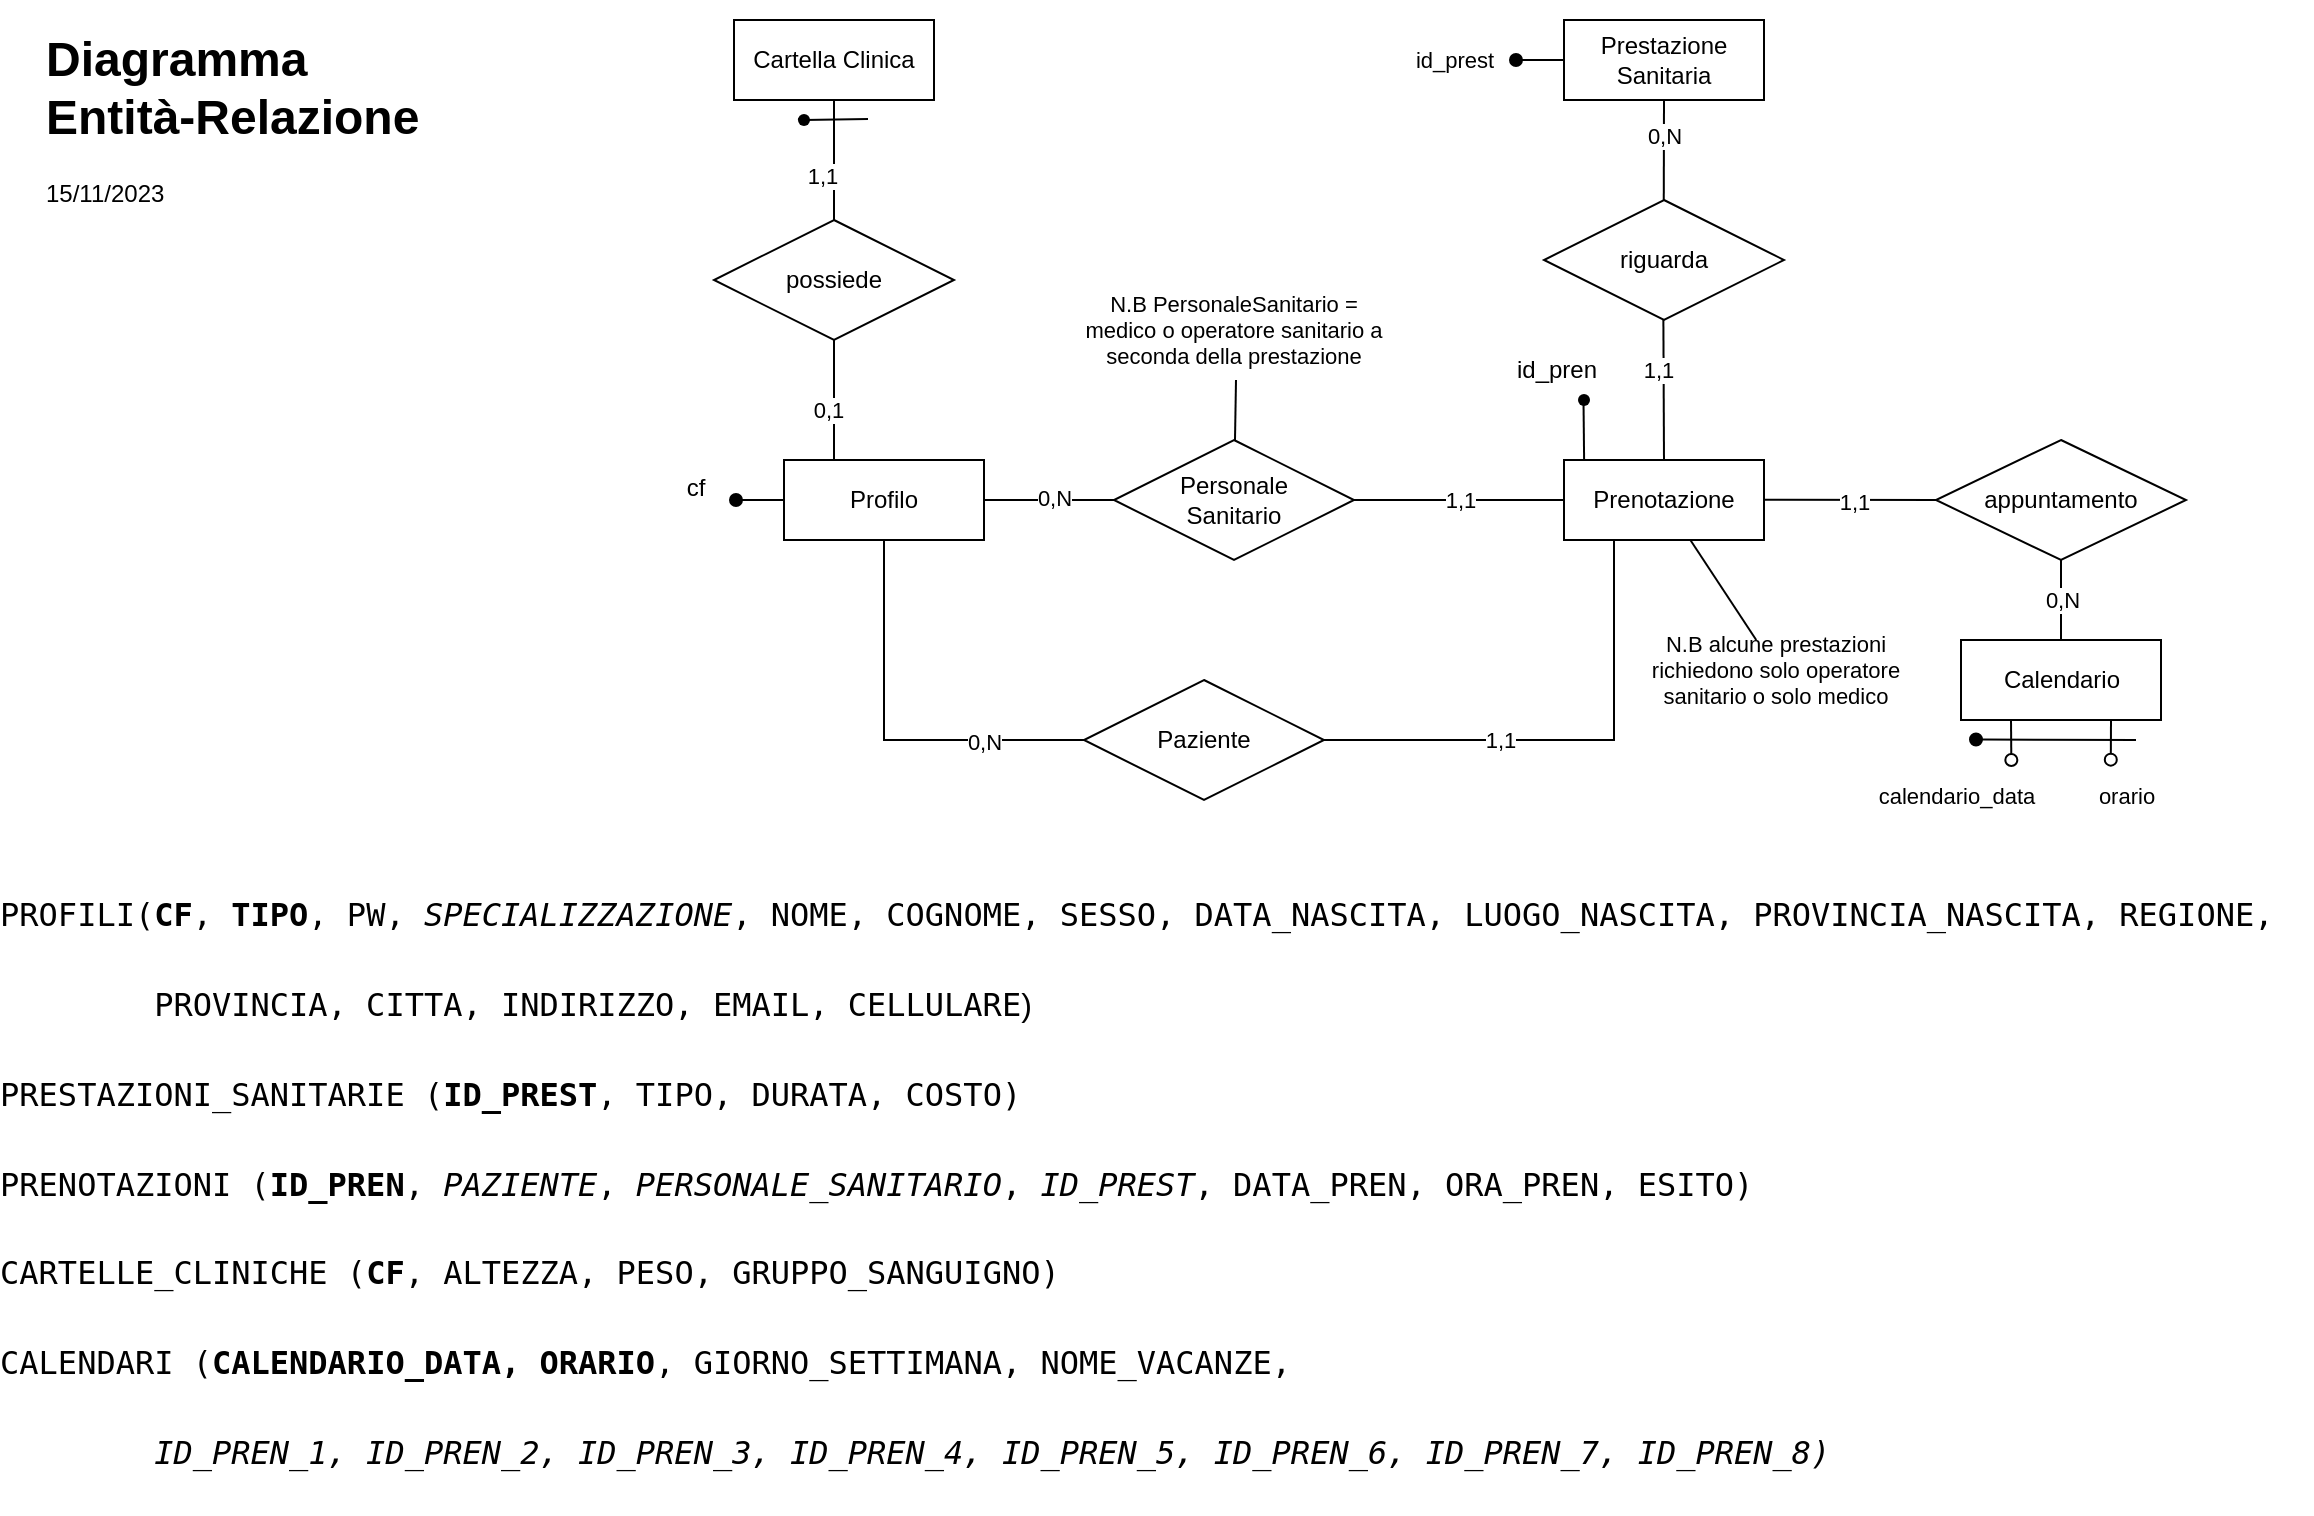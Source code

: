 <mxfile version="22.1.1" type="device">
  <diagram id="R2lEEEUBdFMjLlhIrx00" name="Page-1">
    <mxGraphModel dx="1050" dy="3003" grid="1" gridSize="10" guides="1" tooltips="1" connect="1" arrows="1" fold="1" page="1" pageScale="1" pageWidth="1169" pageHeight="827" math="0" shadow="0" extFonts="Permanent Marker^https://fonts.googleapis.com/css?family=Permanent+Marker">
      <root>
        <mxCell id="0" />
        <mxCell id="1" parent="0" />
        <mxCell id="ptyOjPC2TLaYeKYCXXiq-3" value="&lt;p style=&quot;line-height: 90%;&quot;&gt;&lt;/p&gt;&lt;pre style=&quot;text-align: left; line-height: 180%; font-size: 16px;&quot;&gt;&lt;font style=&quot;font-size: 16px;&quot;&gt;&lt;br&gt;&lt;font style=&quot;font-size: 16px;&quot;&gt;PROFILI(&lt;/font&gt;&lt;b style=&quot;background-color: initial; border-color: var(--border-color);&quot;&gt;CF&lt;/b&gt;&lt;span style=&quot;background-color: initial; border-color: var(--border-color);&quot;&gt;,&amp;nbsp;&lt;/span&gt;&lt;span style=&quot;background-color: initial;&quot;&gt;&lt;b&gt;TIPO&lt;/b&gt;,&lt;/span&gt; PW,&amp;nbsp;&lt;i&gt;SPECIALIZZAZIONE&lt;/i&gt;, &lt;span style=&quot;background-color: initial;&quot;&gt;NOME, COGNOME, SESSO, DATA_NASCITA, LUOGO_NASCITA, PROVINCIA_NASCITA,&amp;nbsp;&lt;/span&gt;&lt;span style=&quot;background-color: initial;&quot;&gt;REGIONE,&lt;span style=&quot;white-space: pre;&quot;&gt;&#x9;&lt;/span&gt;&lt;/span&gt;&lt;/font&gt;&lt;/pre&gt;&lt;pre style=&quot;text-align: left; line-height: 180%; font-size: 16px;&quot;&gt;&lt;font style=&quot;font-size: 16px;&quot;&gt;&lt;span style=&quot;white-space: pre;&quot;&gt;&#x9;&lt;/span&gt;PROVINCIA, CITTA, INDIRIZZO, EMAIL, CELLULARE&lt;span style=&quot;background-color: initial; font-family: Helvetica; white-space: normal;&quot;&gt;)&lt;/span&gt;&lt;/font&gt;&lt;/pre&gt;&lt;pre style=&quot;text-align: left; line-height: 180%; font-size: 16px;&quot;&gt;&lt;font style=&quot;font-size: 16px;&quot;&gt;&lt;span style=&quot;background-color: initial; border-color: var(--border-color);&quot;&gt;PRESTAZIONI_SANITARIE (&lt;b style=&quot;border-color: var(--border-color);&quot;&gt;ID_PREST&lt;/b&gt;, TIPO, DURATA, COSTO)&lt;span style=&quot;white-space: pre;&quot;&gt;&#x9;&lt;/span&gt;&lt;br&gt;&lt;/span&gt;&lt;/font&gt;&lt;/pre&gt;&lt;pre style=&quot;text-align: left; line-height: 180%; font-size: 16px;&quot;&gt;&lt;font style=&quot;font-size: 16px;&quot;&gt;&lt;span style=&quot;background-color: initial; border-color: var(--border-color);&quot;&gt;PRENOTAZIONI (&lt;b style=&quot;border-color: var(--border-color);&quot;&gt;ID_PREN&lt;/b&gt;, &lt;i&gt;PAZIENTE&lt;/i&gt;, &lt;i&gt;PERSONALE_SANITARIO&lt;/i&gt;, &lt;i&gt;ID_PREST&lt;/i&gt;, DATA_PREN, ORA_PREN, ESITO)&lt;/span&gt;&lt;/font&gt;&lt;/pre&gt;&lt;pre style=&quot;text-align: left; line-height: 180%; font-size: 16px;&quot;&gt;&lt;font style=&quot;font-size: 16px;&quot;&gt;&lt;font style=&quot;font-size: 16px;&quot;&gt;CARTELLE_CLINICHE (&lt;b&gt;CF&lt;/b&gt;&lt;/font&gt;&lt;span style=&quot;background-color: initial;&quot;&gt;, ALTEZZA, PESO, GRUPPO_SANGUIGNO)&lt;/span&gt;&lt;/font&gt;&lt;/pre&gt;&lt;pre style=&quot;text-align: left; line-height: 180%; font-size: 16px;&quot;&gt;&lt;span style=&quot;background-color: initial;&quot;&gt;&lt;font style=&quot;font-size: 16px;&quot;&gt;CALENDARI (&lt;b style=&quot;&quot;&gt;CALENDARIO_DATA, ORARIO&lt;/b&gt;,&lt;b style=&quot;&quot;&gt;&amp;nbsp;&lt;/b&gt;GIORNO_SETTIMANA,&amp;nbsp;NOME_VACANZE, &lt;/font&gt;&lt;/span&gt;&lt;/pre&gt;&lt;pre style=&quot;text-align: left; line-height: 180%; font-size: 16px;&quot;&gt;&lt;font style=&quot;font-size: 16px;&quot;&gt;&lt;span style=&quot;background-color: initial;&quot;&gt;&lt;font style=&quot;font-size: 16px;&quot;&gt;&lt;i&gt;&lt;span style=&quot;white-space: pre;&quot;&gt;&#x9;&lt;/span&gt;ID_PREN_1, ID_PREN_2, ID_PREN_3, I&lt;/i&gt;&lt;/font&gt;&lt;/span&gt;&lt;i style=&quot;background-color: initial;&quot;&gt;D_PREN_4, ID_PREN_5, ID_PREN_6, ID_PREN_7, ID_PREN_8)&lt;/i&gt;&lt;/font&gt;&lt;/pre&gt;&lt;p&gt;&lt;/p&gt;" style="text;html=1;strokeColor=none;fillColor=none;align=center;verticalAlign=middle;whiteSpace=wrap;rounded=0;" parent="1" vertex="1">
          <mxGeometry x="50" y="-2020" width="1100" height="296" as="geometry" />
        </mxCell>
        <mxCell id="gUbJ52QEXmq22FhOMIwd-142" value="" style="edgeStyle=none;shape=connector;rounded=0;orthogonalLoop=1;jettySize=auto;html=1;labelBackgroundColor=default;strokeColor=default;fontFamily=Helvetica;fontSize=12;fontColor=default;endArrow=none;endFill=0;entryX=0.5;entryY=1;entryDx=0;entryDy=0;exitX=0.25;exitY=0;exitDx=0;exitDy=0;" parent="1" source="gUbJ52QEXmq22FhOMIwd-6" target="gUbJ52QEXmq22FhOMIwd-26" edge="1">
          <mxGeometry relative="1" as="geometry">
            <mxPoint x="859" y="-2060" as="sourcePoint" />
          </mxGeometry>
        </mxCell>
        <mxCell id="b_eOkgJpDfdYoaDMAbSl-7" value="0,1" style="edgeLabel;html=1;align=center;verticalAlign=middle;resizable=0;points=[];" parent="gUbJ52QEXmq22FhOMIwd-142" vertex="1" connectable="0">
          <mxGeometry x="-0.167" y="3" relative="1" as="geometry">
            <mxPoint as="offset" />
          </mxGeometry>
        </mxCell>
        <mxCell id="gUbJ52QEXmq22FhOMIwd-117" value="" style="edgeStyle=none;shape=connector;rounded=0;orthogonalLoop=1;jettySize=auto;html=1;labelBackgroundColor=default;strokeColor=default;fontFamily=Helvetica;fontSize=11;fontColor=default;endArrow=none;endFill=0;entryX=0;entryY=0.5;entryDx=0;entryDy=0;exitX=1;exitY=0.5;exitDx=0;exitDy=0;" parent="1" source="gUbJ52QEXmq22FhOMIwd-6" target="gUbJ52QEXmq22FhOMIwd-109" edge="1">
          <mxGeometry relative="1" as="geometry">
            <Array as="points" />
          </mxGeometry>
        </mxCell>
        <mxCell id="mEbYNH82JLoo9C2fyUgM-22" value="0,N" style="edgeLabel;html=1;align=center;verticalAlign=middle;resizable=0;points=[];fontSize=11;fontFamily=Helvetica;fontColor=default;" parent="gUbJ52QEXmq22FhOMIwd-117" vertex="1" connectable="0">
          <mxGeometry x="0.077" y="1" relative="1" as="geometry">
            <mxPoint as="offset" />
          </mxGeometry>
        </mxCell>
        <mxCell id="gUbJ52QEXmq22FhOMIwd-6" value="Profilo" style="whiteSpace=wrap;html=1;align=center;" parent="1" vertex="1">
          <mxGeometry x="414" y="-2220" width="100" height="40" as="geometry" />
        </mxCell>
        <mxCell id="gUbJ52QEXmq22FhOMIwd-26" value="possiede" style="shape=rhombus;perimeter=rhombusPerimeter;whiteSpace=wrap;html=1;align=center;" parent="1" vertex="1">
          <mxGeometry x="379" y="-2340" width="120" height="60" as="geometry" />
        </mxCell>
        <mxCell id="gUbJ52QEXmq22FhOMIwd-27" value="Cartella Clinica" style="whiteSpace=wrap;html=1;align=center;" parent="1" vertex="1">
          <mxGeometry x="389" y="-2440" width="100" height="40" as="geometry" />
        </mxCell>
        <mxCell id="gUbJ52QEXmq22FhOMIwd-32" value="cf" style="text;strokeColor=none;fillColor=none;spacingLeft=4;spacingRight=4;overflow=hidden;rotatable=0;points=[[0,0.5],[1,0.5]];portConstraint=eastwest;fontSize=12;whiteSpace=wrap;html=1;align=center;" parent="1" vertex="1">
          <mxGeometry x="350" y="-2220" width="40" height="30" as="geometry" />
        </mxCell>
        <mxCell id="PsfyVUjXlfJYZuLDt19F-19" value="" style="edgeStyle=none;shape=connector;rounded=0;orthogonalLoop=1;jettySize=auto;html=1;labelBackgroundColor=default;strokeColor=default;align=center;verticalAlign=middle;fontFamily=Helvetica;fontSize=11;fontColor=default;endArrow=none;endFill=0;" parent="1" source="gUbJ52QEXmq22FhOMIwd-34" target="mEbYNH82JLoo9C2fyUgM-36" edge="1">
          <mxGeometry relative="1" as="geometry" />
        </mxCell>
        <mxCell id="gUbJ52QEXmq22FhOMIwd-34" value="Prenotazione" style="whiteSpace=wrap;html=1;align=center;" parent="1" vertex="1">
          <mxGeometry x="804" y="-2220" width="100" height="40" as="geometry" />
        </mxCell>
        <mxCell id="gUbJ52QEXmq22FhOMIwd-39" value="riguarda" style="shape=rhombus;perimeter=rhombusPerimeter;whiteSpace=wrap;html=1;align=center;" parent="1" vertex="1">
          <mxGeometry x="794" y="-2350" width="120" height="60" as="geometry" />
        </mxCell>
        <mxCell id="gUbJ52QEXmq22FhOMIwd-40" value="Prestazione Sanitaria" style="whiteSpace=wrap;html=1;align=center;" parent="1" vertex="1">
          <mxGeometry x="804" y="-2440" width="100" height="40" as="geometry" />
        </mxCell>
        <mxCell id="gUbJ52QEXmq22FhOMIwd-41" value="" style="endArrow=none;html=1;rounded=0;" parent="1" edge="1">
          <mxGeometry relative="1" as="geometry">
            <mxPoint x="854" y="-2220" as="sourcePoint" />
            <mxPoint x="853.69" y="-2290" as="targetPoint" />
          </mxGeometry>
        </mxCell>
        <mxCell id="gUbJ52QEXmq22FhOMIwd-42" value="1,1" style="edgeLabel;html=1;align=center;verticalAlign=middle;resizable=0;points=[];" parent="gUbJ52QEXmq22FhOMIwd-41" vertex="1" connectable="0">
          <mxGeometry x="0.294" y="3" relative="1" as="geometry">
            <mxPoint as="offset" />
          </mxGeometry>
        </mxCell>
        <mxCell id="gUbJ52QEXmq22FhOMIwd-43" value="" style="endArrow=none;html=1;rounded=0;exitX=0.5;exitY=0;exitDx=0;exitDy=0;entryX=0.5;entryY=1;entryDx=0;entryDy=0;" parent="1" target="gUbJ52QEXmq22FhOMIwd-40" edge="1">
          <mxGeometry relative="1" as="geometry">
            <mxPoint x="853.89" y="-2350" as="sourcePoint" />
            <mxPoint x="853.89" y="-2390" as="targetPoint" />
          </mxGeometry>
        </mxCell>
        <mxCell id="mEbYNH82JLoo9C2fyUgM-16" value="0,N" style="edgeLabel;html=1;align=center;verticalAlign=middle;resizable=0;points=[];fontSize=11;fontFamily=Helvetica;fontColor=default;" parent="gUbJ52QEXmq22FhOMIwd-43" vertex="1" connectable="0">
          <mxGeometry x="0.3" relative="1" as="geometry">
            <mxPoint as="offset" />
          </mxGeometry>
        </mxCell>
        <mxCell id="9MWhCf4ScMjUOnlG2gdt-2" style="rounded=0;orthogonalLoop=1;jettySize=auto;html=1;exitX=0.25;exitY=1;exitDx=0;exitDy=0;endArrow=oval;endFill=0;" parent="1" source="gUbJ52QEXmq22FhOMIwd-56" edge="1">
          <mxGeometry relative="1" as="geometry">
            <mxPoint x="1027.667" y="-2070" as="targetPoint" />
          </mxGeometry>
        </mxCell>
        <mxCell id="gUbJ52QEXmq22FhOMIwd-56" value="Calendario" style="whiteSpace=wrap;html=1;align=center;" parent="1" vertex="1">
          <mxGeometry x="1002.5" y="-2130" width="100" height="40" as="geometry" />
        </mxCell>
        <mxCell id="gUbJ52QEXmq22FhOMIwd-63" value="" style="endArrow=none;html=1;rounded=0;entryX=0;entryY=0.5;entryDx=0;entryDy=0;" parent="1" target="Pr2TH8SciHlRJCnXBaCw-9" edge="1">
          <mxGeometry relative="1" as="geometry">
            <mxPoint x="904" y="-2200.17" as="sourcePoint" />
            <mxPoint x="954" y="-2200" as="targetPoint" />
          </mxGeometry>
        </mxCell>
        <mxCell id="b_eOkgJpDfdYoaDMAbSl-14" value="1,1" style="edgeLabel;html=1;align=center;verticalAlign=middle;resizable=0;points=[];" parent="gUbJ52QEXmq22FhOMIwd-63" vertex="1" connectable="0">
          <mxGeometry x="0.034" y="-1" relative="1" as="geometry">
            <mxPoint as="offset" />
          </mxGeometry>
        </mxCell>
        <mxCell id="gUbJ52QEXmq22FhOMIwd-74" value="" style="shape=waypoint;sketch=0;fillStyle=solid;size=6;pointerEvents=1;points=[];fillColor=none;resizable=0;rotatable=0;perimeter=centerPerimeter;snapToPoint=1;" parent="1" vertex="1">
          <mxGeometry x="804" y="-2260" width="20" height="20" as="geometry" />
        </mxCell>
        <mxCell id="gUbJ52QEXmq22FhOMIwd-89" value="" style="endArrow=none;html=1;rounded=0;entryX=0.5;entryY=0;entryDx=0;entryDy=0;exitX=0.5;exitY=1;exitDx=0;exitDy=0;" parent="1" source="gUbJ52QEXmq22FhOMIwd-27" target="gUbJ52QEXmq22FhOMIwd-26" edge="1">
          <mxGeometry relative="1" as="geometry">
            <mxPoint x="563.69" y="-1800" as="sourcePoint" />
            <mxPoint x="563.66" y="-1850" as="targetPoint" />
          </mxGeometry>
        </mxCell>
        <mxCell id="gUbJ52QEXmq22FhOMIwd-90" value="1,1" style="edgeLabel;html=1;align=center;verticalAlign=middle;resizable=0;points=[];" parent="gUbJ52QEXmq22FhOMIwd-89" vertex="1" connectable="0">
          <mxGeometry x="0.097" y="-3" relative="1" as="geometry">
            <mxPoint x="-3" y="5" as="offset" />
          </mxGeometry>
        </mxCell>
        <mxCell id="gUbJ52QEXmq22FhOMIwd-92" value="" style="endArrow=none;html=1;rounded=0;" parent="1" source="gUbJ52QEXmq22FhOMIwd-91" edge="1">
          <mxGeometry relative="1" as="geometry">
            <mxPoint x="456.0" y="-2390.5" as="sourcePoint" />
            <mxPoint x="421" y="-2390.5" as="targetPoint" />
          </mxGeometry>
        </mxCell>
        <mxCell id="gUbJ52QEXmq22FhOMIwd-93" value="" style="endArrow=none;html=1;rounded=0;" parent="1" edge="1">
          <mxGeometry relative="1" as="geometry">
            <mxPoint x="814.06" y="-2220" as="sourcePoint" />
            <mxPoint x="813.75" y="-2250" as="targetPoint" />
          </mxGeometry>
        </mxCell>
        <mxCell id="gUbJ52QEXmq22FhOMIwd-94" value="id_pren" style="text;html=1;align=center;verticalAlign=middle;resizable=0;points=[];autosize=1;strokeColor=none;fillColor=none;" parent="1" vertex="1">
          <mxGeometry x="770" y="-2280" width="60" height="30" as="geometry" />
        </mxCell>
        <mxCell id="gUbJ52QEXmq22FhOMIwd-113" value="" style="rounded=0;orthogonalLoop=1;jettySize=auto;html=1;endArrow=none;endFill=0;entryX=0;entryY=0.5;entryDx=0;entryDy=0;" parent="1" source="gUbJ52QEXmq22FhOMIwd-109" target="gUbJ52QEXmq22FhOMIwd-34" edge="1">
          <mxGeometry relative="1" as="geometry">
            <mxPoint x="1130" y="-2200" as="targetPoint" />
          </mxGeometry>
        </mxCell>
        <mxCell id="mEbYNH82JLoo9C2fyUgM-26" value="1,1" style="edgeLabel;html=1;align=center;verticalAlign=middle;resizable=0;points=[];fontSize=11;fontFamily=Helvetica;fontColor=default;" parent="gUbJ52QEXmq22FhOMIwd-113" vertex="1" connectable="0">
          <mxGeometry x="0.013" relative="1" as="geometry">
            <mxPoint as="offset" />
          </mxGeometry>
        </mxCell>
        <mxCell id="b_eOkgJpDfdYoaDMAbSl-6" value="" style="rounded=0;orthogonalLoop=1;jettySize=auto;html=1;endArrow=none;endFill=0;" parent="1" source="gUbJ52QEXmq22FhOMIwd-109" edge="1">
          <mxGeometry relative="1" as="geometry">
            <mxPoint x="640" y="-2260" as="targetPoint" />
          </mxGeometry>
        </mxCell>
        <mxCell id="gUbJ52QEXmq22FhOMIwd-109" value="Personale&lt;br&gt;Sanitario" style="shape=rhombus;perimeter=rhombusPerimeter;whiteSpace=wrap;html=1;align=center;" parent="1" vertex="1">
          <mxGeometry x="579" y="-2230" width="120" height="60" as="geometry" />
        </mxCell>
        <mxCell id="gUbJ52QEXmq22FhOMIwd-115" value="" style="edgeStyle=none;shape=connector;rounded=0;orthogonalLoop=1;jettySize=auto;html=1;labelBackgroundColor=default;strokeColor=default;fontFamily=Helvetica;fontSize=11;fontColor=default;endArrow=none;endFill=0;entryX=0.25;entryY=1;entryDx=0;entryDy=0;" parent="1" source="gUbJ52QEXmq22FhOMIwd-111" target="gUbJ52QEXmq22FhOMIwd-34" edge="1">
          <mxGeometry relative="1" as="geometry">
            <mxPoint x="809" y="-2080" as="targetPoint" />
            <Array as="points">
              <mxPoint x="829" y="-2080" />
            </Array>
          </mxGeometry>
        </mxCell>
        <mxCell id="mEbYNH82JLoo9C2fyUgM-28" value="1,1" style="edgeLabel;html=1;align=center;verticalAlign=middle;resizable=0;points=[];fontSize=11;fontFamily=Helvetica;fontColor=default;" parent="gUbJ52QEXmq22FhOMIwd-115" vertex="1" connectable="0">
          <mxGeometry x="0.05" relative="1" as="geometry">
            <mxPoint x="-41" as="offset" />
          </mxGeometry>
        </mxCell>
        <mxCell id="gUbJ52QEXmq22FhOMIwd-121" value="" style="edgeStyle=none;shape=connector;rounded=0;orthogonalLoop=1;jettySize=auto;html=1;labelBackgroundColor=default;strokeColor=default;fontFamily=Helvetica;fontSize=11;fontColor=default;endArrow=none;endFill=0;entryX=0.5;entryY=1;entryDx=0;entryDy=0;" parent="1" source="gUbJ52QEXmq22FhOMIwd-111" target="gUbJ52QEXmq22FhOMIwd-6" edge="1">
          <mxGeometry relative="1" as="geometry">
            <Array as="points">
              <mxPoint x="464" y="-2080" />
            </Array>
          </mxGeometry>
        </mxCell>
        <mxCell id="mEbYNH82JLoo9C2fyUgM-24" value="0,N" style="edgeLabel;html=1;align=center;verticalAlign=middle;resizable=0;points=[];fontSize=11;fontFamily=Helvetica;fontColor=default;" parent="gUbJ52QEXmq22FhOMIwd-121" vertex="1" connectable="0">
          <mxGeometry x="-0.498" y="1" relative="1" as="geometry">
            <mxPoint as="offset" />
          </mxGeometry>
        </mxCell>
        <mxCell id="gUbJ52QEXmq22FhOMIwd-111" value="Paziente" style="shape=rhombus;perimeter=rhombusPerimeter;whiteSpace=wrap;html=1;align=center;" parent="1" vertex="1">
          <mxGeometry x="564" y="-2110" width="120" height="60" as="geometry" />
        </mxCell>
        <mxCell id="mEbYNH82JLoo9C2fyUgM-36" value="N.B alcune prestazioni richiedono solo operatore sanitario o solo medico" style="text;html=1;strokeColor=none;fillColor=none;align=center;verticalAlign=middle;whiteSpace=wrap;rounded=0;fontSize=11;fontFamily=Helvetica;fontColor=default;" parent="1" vertex="1">
          <mxGeometry x="830" y="-2130" width="160" height="30" as="geometry" />
        </mxCell>
        <mxCell id="Pr2TH8SciHlRJCnXBaCw-11" value="" style="edgeStyle=none;shape=connector;rounded=0;orthogonalLoop=1;jettySize=auto;html=1;labelBackgroundColor=default;strokeColor=default;align=center;verticalAlign=middle;fontFamily=Helvetica;fontSize=11;fontColor=default;endArrow=none;endFill=0;" parent="1" source="Pr2TH8SciHlRJCnXBaCw-9" target="gUbJ52QEXmq22FhOMIwd-56" edge="1">
          <mxGeometry relative="1" as="geometry" />
        </mxCell>
        <mxCell id="b_eOkgJpDfdYoaDMAbSl-15" value="0,N" style="edgeLabel;html=1;align=center;verticalAlign=middle;resizable=0;points=[];" parent="Pr2TH8SciHlRJCnXBaCw-11" vertex="1" connectable="0">
          <mxGeometry x="-0.018" relative="1" as="geometry">
            <mxPoint as="offset" />
          </mxGeometry>
        </mxCell>
        <mxCell id="Pr2TH8SciHlRJCnXBaCw-9" value="appuntamento" style="rhombus;whiteSpace=wrap;html=1;" parent="1" vertex="1">
          <mxGeometry x="990" y="-2230" width="125" height="60" as="geometry" />
        </mxCell>
        <mxCell id="PsfyVUjXlfJYZuLDt19F-11" value="" style="edgeStyle=none;shape=connector;rounded=0;orthogonalLoop=1;jettySize=auto;html=1;labelBackgroundColor=default;strokeColor=default;fontFamily=Helvetica;fontSize=11;fontColor=default;endArrow=oval;endFill=1;" parent="1" edge="1">
          <mxGeometry relative="1" as="geometry">
            <mxPoint x="414" y="-2200" as="sourcePoint" />
            <mxPoint x="390" y="-2200" as="targetPoint" />
            <Array as="points">
              <mxPoint x="414" y="-2200" />
            </Array>
          </mxGeometry>
        </mxCell>
        <mxCell id="PsfyVUjXlfJYZuLDt19F-20" value="" style="endArrow=none;html=1;rounded=0;" parent="1" target="gUbJ52QEXmq22FhOMIwd-91" edge="1">
          <mxGeometry relative="1" as="geometry">
            <mxPoint x="456.0" y="-2390.5" as="sourcePoint" />
            <mxPoint x="421" y="-2390.5" as="targetPoint" />
          </mxGeometry>
        </mxCell>
        <mxCell id="gUbJ52QEXmq22FhOMIwd-91" value="" style="shape=waypoint;sketch=0;fillStyle=solid;size=6;pointerEvents=1;points=[];fillColor=none;resizable=0;rotatable=0;perimeter=centerPerimeter;snapToPoint=1;" parent="1" vertex="1">
          <mxGeometry x="414" y="-2400" width="20" height="20" as="geometry" />
        </mxCell>
        <mxCell id="PsfyVUjXlfJYZuLDt19F-42" value="" style="edgeStyle=none;shape=connector;rounded=0;orthogonalLoop=1;jettySize=auto;html=1;labelBackgroundColor=default;strokeColor=default;fontFamily=Helvetica;fontSize=11;fontColor=default;endArrow=oval;endFill=1;exitX=0;exitY=0.5;exitDx=0;exitDy=0;" parent="1" source="gUbJ52QEXmq22FhOMIwd-40" edge="1">
          <mxGeometry relative="1" as="geometry">
            <mxPoint x="799" y="-2420" as="sourcePoint" />
            <mxPoint x="780" y="-2420" as="targetPoint" />
            <Array as="points" />
          </mxGeometry>
        </mxCell>
        <mxCell id="PsfyVUjXlfJYZuLDt19F-43" style="edgeStyle=none;shape=connector;rounded=0;orthogonalLoop=1;jettySize=auto;html=1;entryX=0;entryY=0.5;entryDx=0;entryDy=0;labelBackgroundColor=default;strokeColor=default;align=center;verticalAlign=middle;fontFamily=Helvetica;fontSize=11;fontColor=default;endArrow=none;endFill=0;" parent="1" source="gUbJ52QEXmq22FhOMIwd-40" target="gUbJ52QEXmq22FhOMIwd-40" edge="1">
          <mxGeometry relative="1" as="geometry" />
        </mxCell>
        <mxCell id="PsfyVUjXlfJYZuLDt19F-44" value="id_prest" style="text;html=1;align=center;verticalAlign=middle;resizable=0;points=[];autosize=1;strokeColor=none;fillColor=none;fontSize=11;fontFamily=Helvetica;fontColor=default;" parent="1" vertex="1">
          <mxGeometry x="719" y="-2435" width="60" height="30" as="geometry" />
        </mxCell>
        <mxCell id="PsfyVUjXlfJYZuLDt19F-52" value="calendario_data" style="text;html=1;align=center;verticalAlign=middle;resizable=0;points=[];autosize=1;strokeColor=none;fillColor=none;fontSize=11;fontFamily=Helvetica;fontColor=default;" parent="1" vertex="1">
          <mxGeometry x="950" y="-2067" width="100" height="30" as="geometry" />
        </mxCell>
        <mxCell id="PsfyVUjXlfJYZuLDt19F-53" value="" style="edgeStyle=none;shape=connector;rounded=0;orthogonalLoop=1;jettySize=auto;html=1;labelBackgroundColor=default;strokeColor=default;fontFamily=Helvetica;fontSize=11;fontColor=default;endArrow=oval;endFill=0;exitX=0.75;exitY=1;exitDx=0;exitDy=0;entryX=0.874;entryY=-0.006;entryDx=0;entryDy=0;entryPerimeter=0;" parent="1" source="gUbJ52QEXmq22FhOMIwd-56" edge="1">
          <mxGeometry relative="1" as="geometry">
            <mxPoint x="1115" y="-1700" as="sourcePoint" />
            <mxPoint x="1077.4" y="-2070.18" as="targetPoint" />
            <Array as="points" />
          </mxGeometry>
        </mxCell>
        <mxCell id="b_eOkgJpDfdYoaDMAbSl-5" value="N.B PersonaleSanitario = medico o operatore sanitario a seconda della prestazione" style="text;html=1;strokeColor=none;fillColor=none;align=center;verticalAlign=middle;whiteSpace=wrap;rounded=0;fontSize=11;fontFamily=Helvetica;fontColor=default;" parent="1" vertex="1">
          <mxGeometry x="559" y="-2300" width="160" height="30" as="geometry" />
        </mxCell>
        <mxCell id="b_eOkgJpDfdYoaDMAbSl-10" value="&lt;h1&gt;Diagramma Entità-Relazione&lt;/h1&gt;&lt;p&gt;15/11/2023&lt;/p&gt;" style="text;html=1;strokeColor=none;fillColor=none;spacing=5;spacingTop=-20;whiteSpace=wrap;overflow=hidden;rounded=0;" parent="1" vertex="1">
          <mxGeometry x="40" y="-2440" width="200" height="110" as="geometry" />
        </mxCell>
        <mxCell id="9MWhCf4ScMjUOnlG2gdt-3" value="orario" style="text;html=1;align=center;verticalAlign=middle;resizable=0;points=[];autosize=1;strokeColor=none;fillColor=none;fontSize=11;fontFamily=Helvetica;fontColor=default;" parent="1" vertex="1">
          <mxGeometry x="1060" y="-2067" width="50" height="30" as="geometry" />
        </mxCell>
        <mxCell id="9MWhCf4ScMjUOnlG2gdt-4" value="" style="endArrow=oval;html=1;rounded=0;endFill=1;" parent="1" edge="1">
          <mxGeometry width="50" height="50" relative="1" as="geometry">
            <mxPoint x="1090" y="-2080" as="sourcePoint" />
            <mxPoint x="1010" y="-2080.22" as="targetPoint" />
          </mxGeometry>
        </mxCell>
      </root>
    </mxGraphModel>
  </diagram>
</mxfile>

